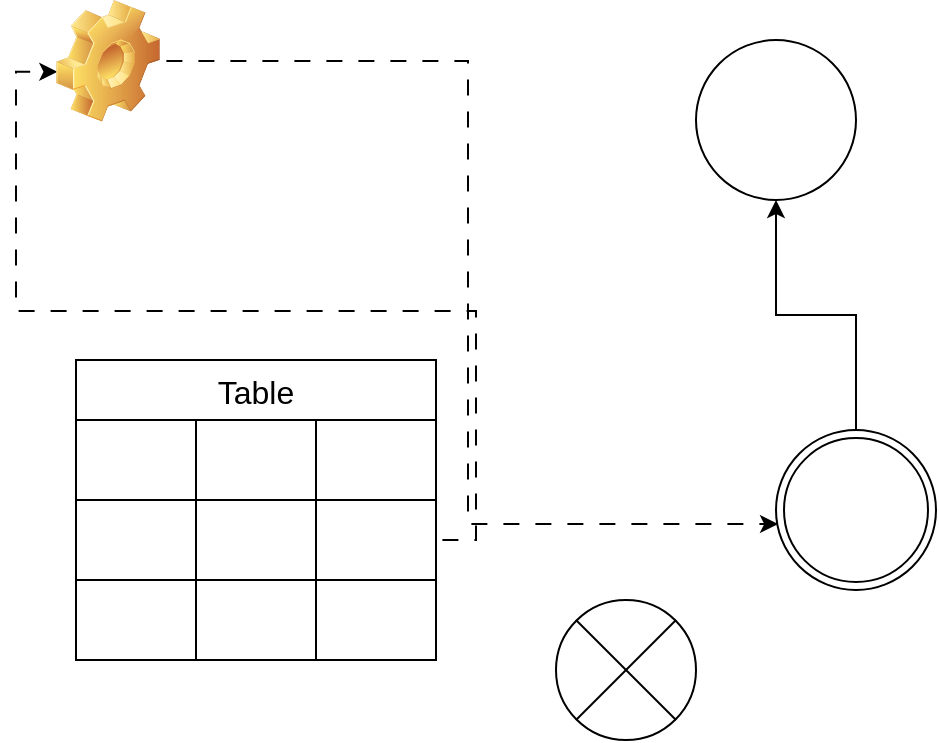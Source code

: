 <mxfile version="26.0.1">
  <diagram name="Page-1" id="AeevmCrrUM2xbO77WCou">
    <mxGraphModel dx="832" dy="1537" grid="1" gridSize="10" guides="1" tooltips="1" connect="1" arrows="1" fold="1" page="1" pageScale="1" pageWidth="850" pageHeight="1100" math="0" shadow="0">
      <root>
        <mxCell id="0" />
        <mxCell id="1" parent="0" />
        <mxCell id="c3CK1TthNU3o2S7UQOBy-1" value="Table" style="shape=table;startSize=30;container=1;collapsible=0;childLayout=tableLayout;strokeColor=default;fontSize=16;" parent="1" vertex="1">
          <mxGeometry x="190" y="-290" width="180" height="150" as="geometry" />
        </mxCell>
        <mxCell id="c3CK1TthNU3o2S7UQOBy-2" value="" style="shape=tableRow;horizontal=0;startSize=0;swimlaneHead=0;swimlaneBody=0;strokeColor=inherit;top=0;left=0;bottom=0;right=0;collapsible=0;dropTarget=0;fillColor=none;points=[[0,0.5],[1,0.5]];portConstraint=eastwest;fontSize=16;" parent="c3CK1TthNU3o2S7UQOBy-1" vertex="1">
          <mxGeometry y="30" width="180" height="40" as="geometry" />
        </mxCell>
        <mxCell id="c3CK1TthNU3o2S7UQOBy-3" value="" style="shape=partialRectangle;html=1;whiteSpace=wrap;connectable=0;strokeColor=inherit;overflow=hidden;fillColor=none;top=0;left=0;bottom=0;right=0;pointerEvents=1;fontSize=16;" parent="c3CK1TthNU3o2S7UQOBy-2" vertex="1">
          <mxGeometry width="60" height="40" as="geometry">
            <mxRectangle width="60" height="40" as="alternateBounds" />
          </mxGeometry>
        </mxCell>
        <mxCell id="c3CK1TthNU3o2S7UQOBy-4" value="" style="shape=partialRectangle;html=1;whiteSpace=wrap;connectable=0;strokeColor=inherit;overflow=hidden;fillColor=none;top=0;left=0;bottom=0;right=0;pointerEvents=1;fontSize=16;" parent="c3CK1TthNU3o2S7UQOBy-2" vertex="1">
          <mxGeometry x="60" width="60" height="40" as="geometry">
            <mxRectangle width="60" height="40" as="alternateBounds" />
          </mxGeometry>
        </mxCell>
        <mxCell id="c3CK1TthNU3o2S7UQOBy-5" value="" style="shape=partialRectangle;html=1;whiteSpace=wrap;connectable=0;strokeColor=inherit;overflow=hidden;fillColor=none;top=0;left=0;bottom=0;right=0;pointerEvents=1;fontSize=16;" parent="c3CK1TthNU3o2S7UQOBy-2" vertex="1">
          <mxGeometry x="120" width="60" height="40" as="geometry">
            <mxRectangle width="60" height="40" as="alternateBounds" />
          </mxGeometry>
        </mxCell>
        <mxCell id="c3CK1TthNU3o2S7UQOBy-6" value="" style="shape=tableRow;horizontal=0;startSize=0;swimlaneHead=0;swimlaneBody=0;strokeColor=inherit;top=0;left=0;bottom=0;right=0;collapsible=0;dropTarget=0;fillColor=none;points=[[0,0.5],[1,0.5]];portConstraint=eastwest;fontSize=16;" parent="c3CK1TthNU3o2S7UQOBy-1" vertex="1">
          <mxGeometry y="70" width="180" height="40" as="geometry" />
        </mxCell>
        <mxCell id="c3CK1TthNU3o2S7UQOBy-7" value="" style="shape=partialRectangle;html=1;whiteSpace=wrap;connectable=0;strokeColor=inherit;overflow=hidden;fillColor=none;top=0;left=0;bottom=0;right=0;pointerEvents=1;fontSize=16;" parent="c3CK1TthNU3o2S7UQOBy-6" vertex="1">
          <mxGeometry width="60" height="40" as="geometry">
            <mxRectangle width="60" height="40" as="alternateBounds" />
          </mxGeometry>
        </mxCell>
        <mxCell id="c3CK1TthNU3o2S7UQOBy-8" value="" style="shape=partialRectangle;html=1;whiteSpace=wrap;connectable=0;strokeColor=inherit;overflow=hidden;fillColor=none;top=0;left=0;bottom=0;right=0;pointerEvents=1;fontSize=16;" parent="c3CK1TthNU3o2S7UQOBy-6" vertex="1">
          <mxGeometry x="60" width="60" height="40" as="geometry">
            <mxRectangle width="60" height="40" as="alternateBounds" />
          </mxGeometry>
        </mxCell>
        <mxCell id="c3CK1TthNU3o2S7UQOBy-9" value="" style="shape=partialRectangle;html=1;whiteSpace=wrap;connectable=0;strokeColor=inherit;overflow=hidden;fillColor=none;top=0;left=0;bottom=0;right=0;pointerEvents=1;fontSize=16;" parent="c3CK1TthNU3o2S7UQOBy-6" vertex="1">
          <mxGeometry x="120" width="60" height="40" as="geometry">
            <mxRectangle width="60" height="40" as="alternateBounds" />
          </mxGeometry>
        </mxCell>
        <mxCell id="c3CK1TthNU3o2S7UQOBy-10" value="" style="shape=tableRow;horizontal=0;startSize=0;swimlaneHead=0;swimlaneBody=0;strokeColor=inherit;top=0;left=0;bottom=0;right=0;collapsible=0;dropTarget=0;fillColor=none;points=[[0,0.5],[1,0.5]];portConstraint=eastwest;fontSize=16;" parent="c3CK1TthNU3o2S7UQOBy-1" vertex="1">
          <mxGeometry y="110" width="180" height="40" as="geometry" />
        </mxCell>
        <mxCell id="c3CK1TthNU3o2S7UQOBy-11" value="" style="shape=partialRectangle;html=1;whiteSpace=wrap;connectable=0;strokeColor=inherit;overflow=hidden;fillColor=none;top=0;left=0;bottom=0;right=0;pointerEvents=1;fontSize=16;" parent="c3CK1TthNU3o2S7UQOBy-10" vertex="1">
          <mxGeometry width="60" height="40" as="geometry">
            <mxRectangle width="60" height="40" as="alternateBounds" />
          </mxGeometry>
        </mxCell>
        <mxCell id="c3CK1TthNU3o2S7UQOBy-12" value="" style="shape=partialRectangle;html=1;whiteSpace=wrap;connectable=0;strokeColor=inherit;overflow=hidden;fillColor=none;top=0;left=0;bottom=0;right=0;pointerEvents=1;fontSize=16;" parent="c3CK1TthNU3o2S7UQOBy-10" vertex="1">
          <mxGeometry x="60" width="60" height="40" as="geometry">
            <mxRectangle width="60" height="40" as="alternateBounds" />
          </mxGeometry>
        </mxCell>
        <mxCell id="c3CK1TthNU3o2S7UQOBy-13" value="" style="shape=partialRectangle;html=1;whiteSpace=wrap;connectable=0;strokeColor=inherit;overflow=hidden;fillColor=none;top=0;left=0;bottom=0;right=0;pointerEvents=1;fontSize=16;" parent="c3CK1TthNU3o2S7UQOBy-10" vertex="1">
          <mxGeometry x="120" width="60" height="40" as="geometry">
            <mxRectangle width="60" height="40" as="alternateBounds" />
          </mxGeometry>
        </mxCell>
        <mxCell id="c3CK1TthNU3o2S7UQOBy-17" value="" style="edgeStyle=orthogonalEdgeStyle;rounded=0;orthogonalLoop=1;jettySize=auto;html=1;" parent="1" source="c3CK1TthNU3o2S7UQOBy-14" target="c3CK1TthNU3o2S7UQOBy-16" edge="1">
          <mxGeometry relative="1" as="geometry" />
        </mxCell>
        <mxCell id="c3CK1TthNU3o2S7UQOBy-14" value="" style="ellipse;shape=doubleEllipse;whiteSpace=wrap;html=1;aspect=fixed;" parent="1" vertex="1">
          <mxGeometry x="540" y="-255" width="80" height="80" as="geometry" />
        </mxCell>
        <mxCell id="c3CK1TthNU3o2S7UQOBy-15" style="edgeStyle=orthogonalEdgeStyle;rounded=0;orthogonalLoop=1;jettySize=auto;html=1;exitX=1;exitY=0.5;exitDx=0;exitDy=0;entryX=0.013;entryY=0.588;entryDx=0;entryDy=0;entryPerimeter=0;flowAnimation=1;" parent="1" source="10yCEa5XGnFUCArhxZ07-1" target="c3CK1TthNU3o2S7UQOBy-14" edge="1">
          <mxGeometry relative="1" as="geometry" />
        </mxCell>
        <mxCell id="c3CK1TthNU3o2S7UQOBy-16" value="" style="ellipse;whiteSpace=wrap;html=1;" parent="1" vertex="1">
          <mxGeometry x="500" y="-450" width="80" height="80" as="geometry" />
        </mxCell>
        <mxCell id="10yCEa5XGnFUCArhxZ07-2" value="" style="edgeStyle=orthogonalEdgeStyle;rounded=0;orthogonalLoop=1;jettySize=auto;html=1;exitX=1;exitY=0.5;exitDx=0;exitDy=0;entryX=0.013;entryY=0.588;entryDx=0;entryDy=0;entryPerimeter=0;flowAnimation=1;" edge="1" parent="1" source="c3CK1TthNU3o2S7UQOBy-6" target="10yCEa5XGnFUCArhxZ07-1">
          <mxGeometry relative="1" as="geometry">
            <mxPoint x="370" y="-200" as="sourcePoint" />
            <mxPoint x="541" y="-208" as="targetPoint" />
          </mxGeometry>
        </mxCell>
        <mxCell id="10yCEa5XGnFUCArhxZ07-1" value="" style="shape=image;html=1;verticalLabelPosition=bottom;verticalAlign=top;imageAspect=1;aspect=fixed;image=img/clipart/Gear_128x128.png" vertex="1" parent="1">
          <mxGeometry x="180" y="-470" width="52" height="61" as="geometry" />
        </mxCell>
        <mxCell id="10yCEa5XGnFUCArhxZ07-3" value="" style="verticalLabelPosition=bottom;verticalAlign=top;html=1;shape=mxgraph.flowchart.or;shadow=0;" vertex="1" parent="1">
          <mxGeometry x="430" y="-170" width="70" height="70" as="geometry" />
        </mxCell>
      </root>
    </mxGraphModel>
  </diagram>
</mxfile>
